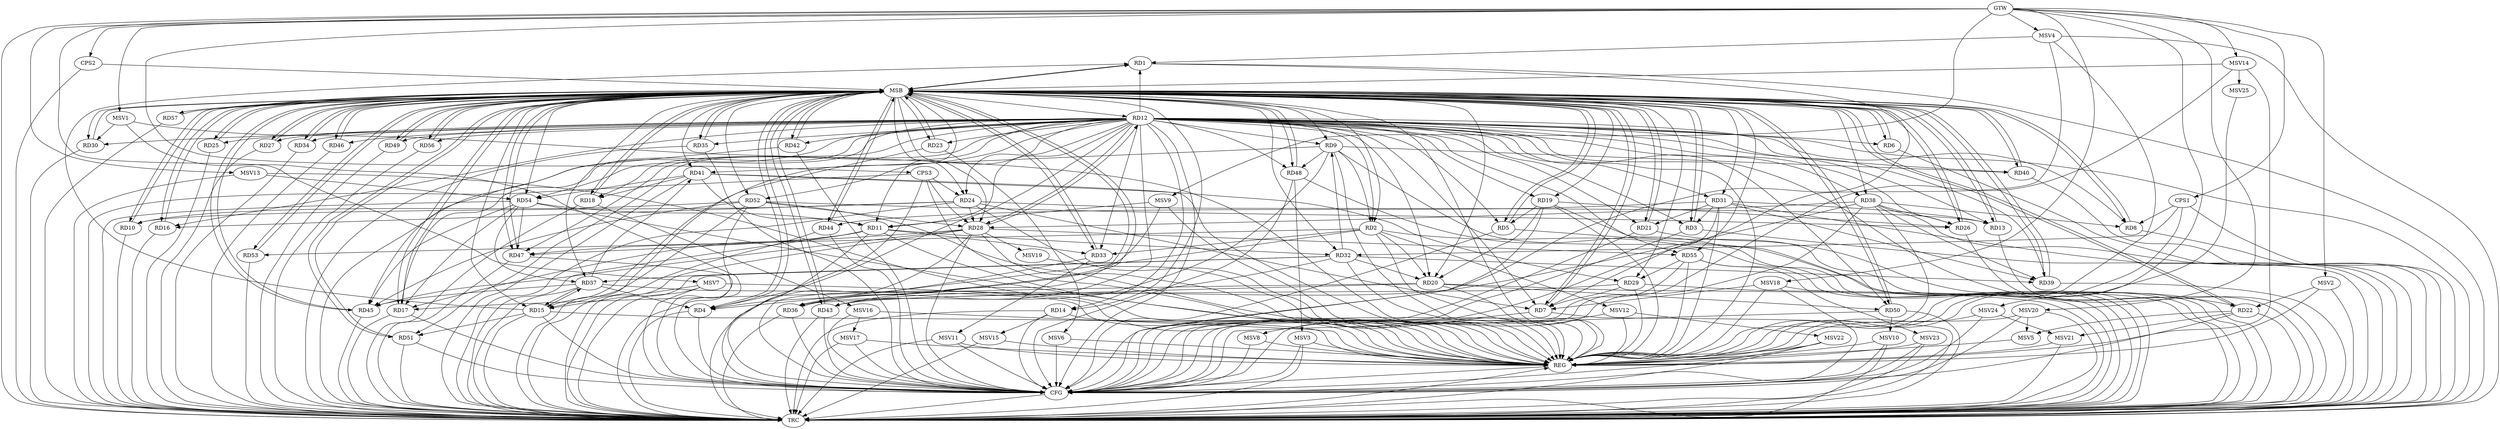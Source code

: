 strict digraph G {
  RD1 [ label="RD1" ];
  RD2 [ label="RD2" ];
  RD3 [ label="RD3" ];
  RD4 [ label="RD4" ];
  RD5 [ label="RD5" ];
  RD6 [ label="RD6" ];
  RD7 [ label="RD7" ];
  RD8 [ label="RD8" ];
  RD9 [ label="RD9" ];
  RD10 [ label="RD10" ];
  RD11 [ label="RD11" ];
  RD12 [ label="RD12" ];
  RD13 [ label="RD13" ];
  RD14 [ label="RD14" ];
  RD15 [ label="RD15" ];
  RD16 [ label="RD16" ];
  RD17 [ label="RD17" ];
  RD18 [ label="RD18" ];
  RD19 [ label="RD19" ];
  RD20 [ label="RD20" ];
  RD21 [ label="RD21" ];
  RD22 [ label="RD22" ];
  RD23 [ label="RD23" ];
  RD24 [ label="RD24" ];
  RD25 [ label="RD25" ];
  RD26 [ label="RD26" ];
  RD27 [ label="RD27" ];
  RD28 [ label="RD28" ];
  RD29 [ label="RD29" ];
  RD30 [ label="RD30" ];
  RD31 [ label="RD31" ];
  RD32 [ label="RD32" ];
  RD33 [ label="RD33" ];
  RD34 [ label="RD34" ];
  RD35 [ label="RD35" ];
  RD36 [ label="RD36" ];
  RD37 [ label="RD37" ];
  RD38 [ label="RD38" ];
  RD39 [ label="RD39" ];
  RD40 [ label="RD40" ];
  RD41 [ label="RD41" ];
  RD42 [ label="RD42" ];
  RD43 [ label="RD43" ];
  RD44 [ label="RD44" ];
  RD45 [ label="RD45" ];
  RD46 [ label="RD46" ];
  RD47 [ label="RD47" ];
  RD48 [ label="RD48" ];
  RD49 [ label="RD49" ];
  RD50 [ label="RD50" ];
  RD51 [ label="RD51" ];
  RD52 [ label="RD52" ];
  RD53 [ label="RD53" ];
  RD54 [ label="RD54" ];
  RD55 [ label="RD55" ];
  RD56 [ label="RD56" ];
  RD57 [ label="RD57" ];
  CPS1 [ label="CPS1" ];
  CPS2 [ label="CPS2" ];
  CPS3 [ label="CPS3" ];
  GTW [ label="GTW" ];
  REG [ label="REG" ];
  MSB [ label="MSB" ];
  CFG [ label="CFG" ];
  TRC [ label="TRC" ];
  MSV1 [ label="MSV1" ];
  MSV2 [ label="MSV2" ];
  MSV3 [ label="MSV3" ];
  MSV4 [ label="MSV4" ];
  MSV5 [ label="MSV5" ];
  MSV6 [ label="MSV6" ];
  MSV7 [ label="MSV7" ];
  MSV8 [ label="MSV8" ];
  MSV9 [ label="MSV9" ];
  MSV10 [ label="MSV10" ];
  MSV11 [ label="MSV11" ];
  MSV12 [ label="MSV12" ];
  MSV13 [ label="MSV13" ];
  MSV14 [ label="MSV14" ];
  MSV15 [ label="MSV15" ];
  MSV16 [ label="MSV16" ];
  MSV17 [ label="MSV17" ];
  MSV18 [ label="MSV18" ];
  MSV19 [ label="MSV19" ];
  MSV20 [ label="MSV20" ];
  MSV21 [ label="MSV21" ];
  MSV22 [ label="MSV22" ];
  MSV23 [ label="MSV23" ];
  MSV24 [ label="MSV24" ];
  MSV25 [ label="MSV25" ];
  RD15 -> RD1;
  RD2 -> RD4;
  RD9 -> RD2;
  RD2 -> RD20;
  RD2 -> RD33;
  RD2 -> RD53;
  RD31 -> RD3;
  RD28 -> RD4;
  RD37 -> RD4;
  RD19 -> RD5;
  RD24 -> RD7;
  RD29 -> RD7;
  RD31 -> RD7;
  RD12 -> RD8;
  RD38 -> RD8;
  RD32 -> RD9;
  RD9 -> RD36;
  RD9 -> RD40;
  RD9 -> RD41;
  RD9 -> RD48;
  RD24 -> RD10;
  RD52 -> RD10;
  RD12 -> RD11;
  RD11 -> RD17;
  RD11 -> RD32;
  RD11 -> RD33;
  RD41 -> RD11;
  RD11 -> RD47;
  RD54 -> RD11;
  RD12 -> RD17;
  RD12 -> RD20;
  RD12 -> RD21;
  RD12 -> RD28;
  RD28 -> RD12;
  RD12 -> RD39;
  RD12 -> RD47;
  RD12 -> RD54;
  RD24 -> RD13;
  RD31 -> RD13;
  RD15 -> RD37;
  RD37 -> RD15;
  RD15 -> RD51;
  RD52 -> RD15;
  RD24 -> RD16;
  RD20 -> RD17;
  RD54 -> RD17;
  RD41 -> RD18;
  RD19 -> RD20;
  RD19 -> RD26;
  RD32 -> RD20;
  RD20 -> RD36;
  RD20 -> RD50;
  RD31 -> RD21;
  RD24 -> RD28;
  RD38 -> RD26;
  RD52 -> RD26;
  RD38 -> RD28;
  RD28 -> RD45;
  RD28 -> RD47;
  RD52 -> RD28;
  RD28 -> RD55;
  RD41 -> RD29;
  RD29 -> RD43;
  RD55 -> RD29;
  RD31 -> RD39;
  RD31 -> RD44;
  RD32 -> RD37;
  RD32 -> RD39;
  RD32 -> RD43;
  RD37 -> RD41;
  RD37 -> RD45;
  RD54 -> RD37;
  RD38 -> RD39;
  RD38 -> RD43;
  RD41 -> RD54;
  RD52 -> RD45;
  RD54 -> RD45;
  RD54 -> RD47;
  CPS1 -> RD32;
  CPS1 -> RD8;
  CPS3 -> RD28;
  CPS3 -> RD24;
  GTW -> CPS1;
  GTW -> CPS2;
  GTW -> CPS3;
  RD2 -> REG;
  RD9 -> REG;
  RD11 -> REG;
  RD12 -> REG;
  RD14 -> REG;
  RD15 -> REG;
  RD19 -> REG;
  RD20 -> REG;
  RD24 -> REG;
  RD28 -> REG;
  RD29 -> REG;
  RD31 -> REG;
  RD32 -> REG;
  RD37 -> REG;
  RD38 -> REG;
  RD41 -> REG;
  RD52 -> REG;
  RD54 -> REG;
  RD55 -> REG;
  CPS1 -> REG;
  CPS3 -> REG;
  RD1 -> MSB;
  MSB -> RD8;
  MSB -> RD21;
  MSB -> RD25;
  MSB -> RD26;
  MSB -> RD27;
  MSB -> RD53;
  MSB -> REG;
  RD3 -> MSB;
  MSB -> RD4;
  MSB -> RD9;
  MSB -> RD28;
  MSB -> RD30;
  MSB -> RD33;
  MSB -> RD34;
  MSB -> RD35;
  MSB -> RD41;
  MSB -> RD43;
  RD4 -> MSB;
  MSB -> RD36;
  MSB -> RD47;
  RD5 -> MSB;
  MSB -> RD14;
  MSB -> RD18;
  MSB -> RD38;
  MSB -> RD40;
  MSB -> RD48;
  MSB -> RD56;
  RD6 -> MSB;
  MSB -> RD12;
  MSB -> RD13;
  MSB -> RD20;
  MSB -> RD29;
  MSB -> RD55;
  RD7 -> MSB;
  MSB -> RD39;
  RD8 -> MSB;
  MSB -> RD7;
  MSB -> RD50;
  RD10 -> MSB;
  MSB -> RD15;
  MSB -> RD31;
  MSB -> RD42;
  RD13 -> MSB;
  MSB -> RD17;
  MSB -> RD22;
  MSB -> RD23;
  MSB -> RD37;
  RD16 -> MSB;
  MSB -> RD10;
  MSB -> RD24;
  RD17 -> MSB;
  MSB -> RD57;
  RD18 -> MSB;
  MSB -> RD3;
  RD21 -> MSB;
  MSB -> RD16;
  MSB -> RD32;
  MSB -> RD44;
  MSB -> RD49;
  RD22 -> MSB;
  RD23 -> MSB;
  MSB -> RD11;
  RD25 -> MSB;
  MSB -> RD6;
  RD26 -> MSB;
  MSB -> RD5;
  MSB -> RD54;
  RD27 -> MSB;
  MSB -> RD45;
  RD30 -> MSB;
  MSB -> RD2;
  RD33 -> MSB;
  RD34 -> MSB;
  MSB -> RD19;
  MSB -> RD52;
  RD35 -> MSB;
  RD36 -> MSB;
  RD39 -> MSB;
  RD40 -> MSB;
  MSB -> RD1;
  RD42 -> MSB;
  RD43 -> MSB;
  RD44 -> MSB;
  RD45 -> MSB;
  RD46 -> MSB;
  RD47 -> MSB;
  MSB -> RD46;
  MSB -> RD51;
  RD48 -> MSB;
  RD49 -> MSB;
  RD50 -> MSB;
  RD51 -> MSB;
  RD53 -> MSB;
  RD56 -> MSB;
  RD57 -> MSB;
  CPS2 -> MSB;
  RD51 -> CFG;
  RD15 -> CFG;
  RD11 -> CFG;
  RD3 -> CFG;
  RD28 -> CFG;
  RD43 -> CFG;
  RD38 -> CFG;
  RD17 -> CFG;
  RD12 -> CFG;
  RD22 -> CFG;
  RD21 -> CFG;
  RD44 -> CFG;
  RD50 -> CFG;
  RD48 -> CFG;
  CPS3 -> CFG;
  RD36 -> CFG;
  RD5 -> CFG;
  RD35 -> CFG;
  RD55 -> CFG;
  RD19 -> CFG;
  RD4 -> CFG;
  RD47 -> CFG;
  RD42 -> CFG;
  RD1 -> CFG;
  RD14 -> CFG;
  REG -> CFG;
  RD1 -> TRC;
  RD2 -> TRC;
  RD3 -> TRC;
  RD4 -> TRC;
  RD5 -> TRC;
  RD6 -> TRC;
  RD7 -> TRC;
  RD8 -> TRC;
  RD9 -> TRC;
  RD10 -> TRC;
  RD11 -> TRC;
  RD12 -> TRC;
  RD13 -> TRC;
  RD14 -> TRC;
  RD15 -> TRC;
  RD16 -> TRC;
  RD17 -> TRC;
  RD18 -> TRC;
  RD19 -> TRC;
  RD20 -> TRC;
  RD21 -> TRC;
  RD22 -> TRC;
  RD23 -> TRC;
  RD24 -> TRC;
  RD25 -> TRC;
  RD26 -> TRC;
  RD27 -> TRC;
  RD28 -> TRC;
  RD29 -> TRC;
  RD30 -> TRC;
  RD31 -> TRC;
  RD32 -> TRC;
  RD33 -> TRC;
  RD34 -> TRC;
  RD35 -> TRC;
  RD36 -> TRC;
  RD37 -> TRC;
  RD38 -> TRC;
  RD39 -> TRC;
  RD40 -> TRC;
  RD41 -> TRC;
  RD42 -> TRC;
  RD43 -> TRC;
  RD44 -> TRC;
  RD45 -> TRC;
  RD46 -> TRC;
  RD47 -> TRC;
  RD48 -> TRC;
  RD49 -> TRC;
  RD50 -> TRC;
  RD51 -> TRC;
  RD52 -> TRC;
  RD53 -> TRC;
  RD54 -> TRC;
  RD55 -> TRC;
  RD56 -> TRC;
  RD57 -> TRC;
  CPS1 -> TRC;
  CPS2 -> TRC;
  CPS3 -> TRC;
  GTW -> TRC;
  CFG -> TRC;
  TRC -> REG;
  RD12 -> RD19;
  RD12 -> RD55;
  RD12 -> RD6;
  RD12 -> RD36;
  RD12 -> RD15;
  RD12 -> RD52;
  RD12 -> RD13;
  RD12 -> RD25;
  RD12 -> RD30;
  RD12 -> RD3;
  RD12 -> RD9;
  RD12 -> RD31;
  RD12 -> RD46;
  RD12 -> RD56;
  RD12 -> RD14;
  RD12 -> RD50;
  RD12 -> RD23;
  RD12 -> RD49;
  RD12 -> RD40;
  RD12 -> RD18;
  RD12 -> RD16;
  RD12 -> RD22;
  RD12 -> RD7;
  RD12 -> RD24;
  RD12 -> RD5;
  RD12 -> RD27;
  RD12 -> RD51;
  RD12 -> RD26;
  RD12 -> RD38;
  RD12 -> RD48;
  RD12 -> RD4;
  RD12 -> RD35;
  RD12 -> RD1;
  RD12 -> RD45;
  RD12 -> RD34;
  RD12 -> RD33;
  RD12 -> RD42;
  RD12 -> RD2;
  MSV1 -> RD30;
  GTW -> MSV1;
  MSV1 -> REG;
  MSV1 -> CFG;
  MSV2 -> RD22;
  GTW -> MSV2;
  MSV2 -> REG;
  MSV2 -> TRC;
  RD48 -> MSV3;
  MSV3 -> REG;
  MSV3 -> TRC;
  MSV3 -> CFG;
  MSV4 -> RD1;
  GTW -> MSV4;
  MSV4 -> REG;
  MSV4 -> TRC;
  MSV4 -> CFG;
  RD22 -> MSV5;
  MSV5 -> REG;
  RD23 -> MSV6;
  MSV6 -> REG;
  MSV6 -> CFG;
  MSV7 -> RD15;
  GTW -> MSV7;
  MSV7 -> REG;
  MSV7 -> TRC;
  MSV7 -> CFG;
  RD7 -> MSV8;
  MSV8 -> REG;
  MSV8 -> CFG;
  MSV9 -> RD11;
  GTW -> MSV9;
  MSV9 -> REG;
  MSV9 -> CFG;
  RD50 -> MSV10;
  MSV10 -> REG;
  MSV10 -> TRC;
  MSV10 -> CFG;
  RD33 -> MSV11;
  MSV11 -> REG;
  MSV11 -> TRC;
  MSV11 -> CFG;
  RD2 -> MSV12;
  MSV12 -> REG;
  MSV12 -> CFG;
  MSV13 -> RD54;
  GTW -> MSV13;
  MSV13 -> REG;
  MSV13 -> TRC;
  MSV14 -> MSB;
  GTW -> MSV14;
  MSV14 -> REG;
  MSV14 -> CFG;
  RD14 -> MSV15;
  MSV15 -> REG;
  MSV15 -> TRC;
  RD18 -> MSV16;
  MSV16 -> REG;
  MSV16 -> CFG;
  MSV16 -> MSV17;
  MSV17 -> REG;
  MSV17 -> TRC;
  MSV17 -> CFG;
  MSV18 -> RD7;
  GTW -> MSV18;
  MSV18 -> REG;
  MSV18 -> TRC;
  MSV18 -> CFG;
  RD28 -> MSV19;
  MSV19 -> REG;
  MSV20 -> MSV5;
  GTW -> MSV20;
  MSV20 -> REG;
  MSV20 -> TRC;
  MSV20 -> CFG;
  RD22 -> MSV21;
  MSV21 -> REG;
  MSV21 -> TRC;
  MSV12 -> MSV22;
  MSV22 -> REG;
  MSV22 -> TRC;
  MSV22 -> CFG;
  RD55 -> MSV23;
  MSV23 -> REG;
  MSV23 -> TRC;
  MSV23 -> CFG;
  MSV24 -> MSV21;
  GTW -> MSV24;
  MSV24 -> REG;
  MSV24 -> CFG;
  MSV14 -> MSV25;
  MSV25 -> REG;
}
